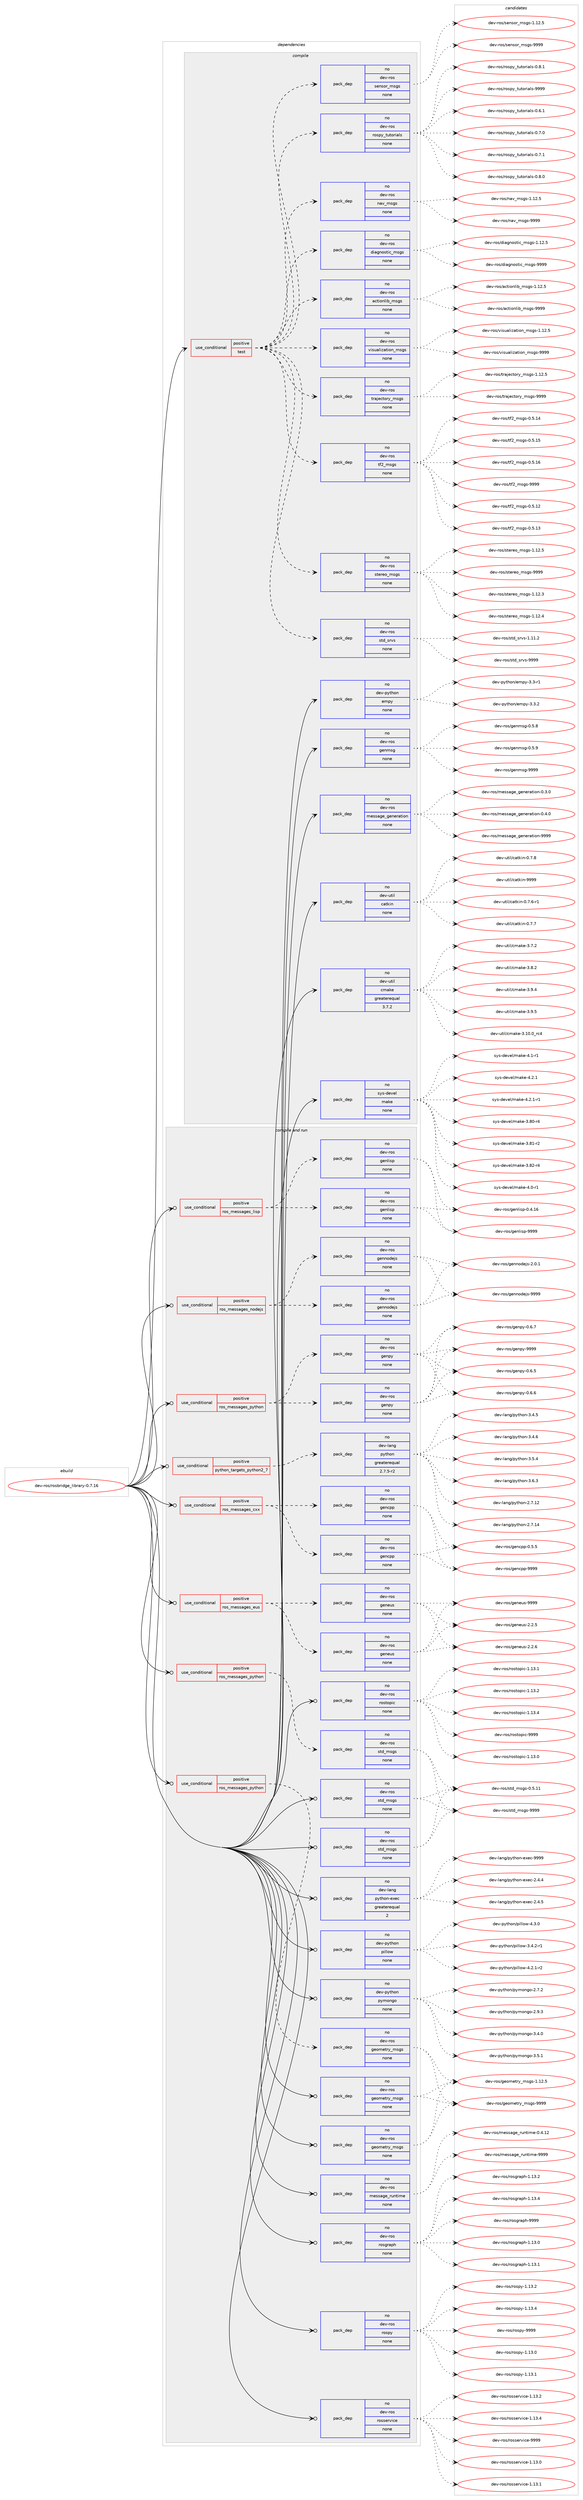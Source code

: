 digraph prolog {

# *************
# Graph options
# *************

newrank=true;
concentrate=true;
compound=true;
graph [rankdir=LR,fontname=Helvetica,fontsize=10,ranksep=1.5];#, ranksep=2.5, nodesep=0.2];
edge  [arrowhead=vee];
node  [fontname=Helvetica,fontsize=10];

# **********
# The ebuild
# **********

subgraph cluster_leftcol {
color=gray;
rank=same;
label=<<i>ebuild</i>>;
id [label="dev-ros/rosbridge_library-0.7.16", color=red, width=4, href="../dev-ros/rosbridge_library-0.7.16.svg"];
}

# ****************
# The dependencies
# ****************

subgraph cluster_midcol {
color=gray;
label=<<i>dependencies</i>>;
subgraph cluster_compile {
fillcolor="#eeeeee";
style=filled;
label=<<i>compile</i>>;
subgraph cond46405 {
dependency208443 [label=<<TABLE BORDER="0" CELLBORDER="1" CELLSPACING="0" CELLPADDING="4"><TR><TD ROWSPAN="3" CELLPADDING="10">use_conditional</TD></TR><TR><TD>positive</TD></TR><TR><TD>test</TD></TR></TABLE>>, shape=none, color=red];
subgraph pack158051 {
dependency208444 [label=<<TABLE BORDER="0" CELLBORDER="1" CELLSPACING="0" CELLPADDING="4" WIDTH="220"><TR><TD ROWSPAN="6" CELLPADDING="30">pack_dep</TD></TR><TR><TD WIDTH="110">no</TD></TR><TR><TD>dev-ros</TD></TR><TR><TD>actionlib_msgs</TD></TR><TR><TD>none</TD></TR><TR><TD></TD></TR></TABLE>>, shape=none, color=blue];
}
dependency208443:e -> dependency208444:w [weight=20,style="dashed",arrowhead="vee"];
subgraph pack158052 {
dependency208445 [label=<<TABLE BORDER="0" CELLBORDER="1" CELLSPACING="0" CELLPADDING="4" WIDTH="220"><TR><TD ROWSPAN="6" CELLPADDING="30">pack_dep</TD></TR><TR><TD WIDTH="110">no</TD></TR><TR><TD>dev-ros</TD></TR><TR><TD>diagnostic_msgs</TD></TR><TR><TD>none</TD></TR><TR><TD></TD></TR></TABLE>>, shape=none, color=blue];
}
dependency208443:e -> dependency208445:w [weight=20,style="dashed",arrowhead="vee"];
subgraph pack158053 {
dependency208446 [label=<<TABLE BORDER="0" CELLBORDER="1" CELLSPACING="0" CELLPADDING="4" WIDTH="220"><TR><TD ROWSPAN="6" CELLPADDING="30">pack_dep</TD></TR><TR><TD WIDTH="110">no</TD></TR><TR><TD>dev-ros</TD></TR><TR><TD>nav_msgs</TD></TR><TR><TD>none</TD></TR><TR><TD></TD></TR></TABLE>>, shape=none, color=blue];
}
dependency208443:e -> dependency208446:w [weight=20,style="dashed",arrowhead="vee"];
subgraph pack158054 {
dependency208447 [label=<<TABLE BORDER="0" CELLBORDER="1" CELLSPACING="0" CELLPADDING="4" WIDTH="220"><TR><TD ROWSPAN="6" CELLPADDING="30">pack_dep</TD></TR><TR><TD WIDTH="110">no</TD></TR><TR><TD>dev-ros</TD></TR><TR><TD>rospy_tutorials</TD></TR><TR><TD>none</TD></TR><TR><TD></TD></TR></TABLE>>, shape=none, color=blue];
}
dependency208443:e -> dependency208447:w [weight=20,style="dashed",arrowhead="vee"];
subgraph pack158055 {
dependency208448 [label=<<TABLE BORDER="0" CELLBORDER="1" CELLSPACING="0" CELLPADDING="4" WIDTH="220"><TR><TD ROWSPAN="6" CELLPADDING="30">pack_dep</TD></TR><TR><TD WIDTH="110">no</TD></TR><TR><TD>dev-ros</TD></TR><TR><TD>sensor_msgs</TD></TR><TR><TD>none</TD></TR><TR><TD></TD></TR></TABLE>>, shape=none, color=blue];
}
dependency208443:e -> dependency208448:w [weight=20,style="dashed",arrowhead="vee"];
subgraph pack158056 {
dependency208449 [label=<<TABLE BORDER="0" CELLBORDER="1" CELLSPACING="0" CELLPADDING="4" WIDTH="220"><TR><TD ROWSPAN="6" CELLPADDING="30">pack_dep</TD></TR><TR><TD WIDTH="110">no</TD></TR><TR><TD>dev-ros</TD></TR><TR><TD>std_srvs</TD></TR><TR><TD>none</TD></TR><TR><TD></TD></TR></TABLE>>, shape=none, color=blue];
}
dependency208443:e -> dependency208449:w [weight=20,style="dashed",arrowhead="vee"];
subgraph pack158057 {
dependency208450 [label=<<TABLE BORDER="0" CELLBORDER="1" CELLSPACING="0" CELLPADDING="4" WIDTH="220"><TR><TD ROWSPAN="6" CELLPADDING="30">pack_dep</TD></TR><TR><TD WIDTH="110">no</TD></TR><TR><TD>dev-ros</TD></TR><TR><TD>stereo_msgs</TD></TR><TR><TD>none</TD></TR><TR><TD></TD></TR></TABLE>>, shape=none, color=blue];
}
dependency208443:e -> dependency208450:w [weight=20,style="dashed",arrowhead="vee"];
subgraph pack158058 {
dependency208451 [label=<<TABLE BORDER="0" CELLBORDER="1" CELLSPACING="0" CELLPADDING="4" WIDTH="220"><TR><TD ROWSPAN="6" CELLPADDING="30">pack_dep</TD></TR><TR><TD WIDTH="110">no</TD></TR><TR><TD>dev-ros</TD></TR><TR><TD>tf2_msgs</TD></TR><TR><TD>none</TD></TR><TR><TD></TD></TR></TABLE>>, shape=none, color=blue];
}
dependency208443:e -> dependency208451:w [weight=20,style="dashed",arrowhead="vee"];
subgraph pack158059 {
dependency208452 [label=<<TABLE BORDER="0" CELLBORDER="1" CELLSPACING="0" CELLPADDING="4" WIDTH="220"><TR><TD ROWSPAN="6" CELLPADDING="30">pack_dep</TD></TR><TR><TD WIDTH="110">no</TD></TR><TR><TD>dev-ros</TD></TR><TR><TD>trajectory_msgs</TD></TR><TR><TD>none</TD></TR><TR><TD></TD></TR></TABLE>>, shape=none, color=blue];
}
dependency208443:e -> dependency208452:w [weight=20,style="dashed",arrowhead="vee"];
subgraph pack158060 {
dependency208453 [label=<<TABLE BORDER="0" CELLBORDER="1" CELLSPACING="0" CELLPADDING="4" WIDTH="220"><TR><TD ROWSPAN="6" CELLPADDING="30">pack_dep</TD></TR><TR><TD WIDTH="110">no</TD></TR><TR><TD>dev-ros</TD></TR><TR><TD>visualization_msgs</TD></TR><TR><TD>none</TD></TR><TR><TD></TD></TR></TABLE>>, shape=none, color=blue];
}
dependency208443:e -> dependency208453:w [weight=20,style="dashed",arrowhead="vee"];
}
id:e -> dependency208443:w [weight=20,style="solid",arrowhead="vee"];
subgraph pack158061 {
dependency208454 [label=<<TABLE BORDER="0" CELLBORDER="1" CELLSPACING="0" CELLPADDING="4" WIDTH="220"><TR><TD ROWSPAN="6" CELLPADDING="30">pack_dep</TD></TR><TR><TD WIDTH="110">no</TD></TR><TR><TD>dev-python</TD></TR><TR><TD>empy</TD></TR><TR><TD>none</TD></TR><TR><TD></TD></TR></TABLE>>, shape=none, color=blue];
}
id:e -> dependency208454:w [weight=20,style="solid",arrowhead="vee"];
subgraph pack158062 {
dependency208455 [label=<<TABLE BORDER="0" CELLBORDER="1" CELLSPACING="0" CELLPADDING="4" WIDTH="220"><TR><TD ROWSPAN="6" CELLPADDING="30">pack_dep</TD></TR><TR><TD WIDTH="110">no</TD></TR><TR><TD>dev-ros</TD></TR><TR><TD>genmsg</TD></TR><TR><TD>none</TD></TR><TR><TD></TD></TR></TABLE>>, shape=none, color=blue];
}
id:e -> dependency208455:w [weight=20,style="solid",arrowhead="vee"];
subgraph pack158063 {
dependency208456 [label=<<TABLE BORDER="0" CELLBORDER="1" CELLSPACING="0" CELLPADDING="4" WIDTH="220"><TR><TD ROWSPAN="6" CELLPADDING="30">pack_dep</TD></TR><TR><TD WIDTH="110">no</TD></TR><TR><TD>dev-ros</TD></TR><TR><TD>message_generation</TD></TR><TR><TD>none</TD></TR><TR><TD></TD></TR></TABLE>>, shape=none, color=blue];
}
id:e -> dependency208456:w [weight=20,style="solid",arrowhead="vee"];
subgraph pack158064 {
dependency208457 [label=<<TABLE BORDER="0" CELLBORDER="1" CELLSPACING="0" CELLPADDING="4" WIDTH="220"><TR><TD ROWSPAN="6" CELLPADDING="30">pack_dep</TD></TR><TR><TD WIDTH="110">no</TD></TR><TR><TD>dev-util</TD></TR><TR><TD>catkin</TD></TR><TR><TD>none</TD></TR><TR><TD></TD></TR></TABLE>>, shape=none, color=blue];
}
id:e -> dependency208457:w [weight=20,style="solid",arrowhead="vee"];
subgraph pack158065 {
dependency208458 [label=<<TABLE BORDER="0" CELLBORDER="1" CELLSPACING="0" CELLPADDING="4" WIDTH="220"><TR><TD ROWSPAN="6" CELLPADDING="30">pack_dep</TD></TR><TR><TD WIDTH="110">no</TD></TR><TR><TD>dev-util</TD></TR><TR><TD>cmake</TD></TR><TR><TD>greaterequal</TD></TR><TR><TD>3.7.2</TD></TR></TABLE>>, shape=none, color=blue];
}
id:e -> dependency208458:w [weight=20,style="solid",arrowhead="vee"];
subgraph pack158066 {
dependency208459 [label=<<TABLE BORDER="0" CELLBORDER="1" CELLSPACING="0" CELLPADDING="4" WIDTH="220"><TR><TD ROWSPAN="6" CELLPADDING="30">pack_dep</TD></TR><TR><TD WIDTH="110">no</TD></TR><TR><TD>sys-devel</TD></TR><TR><TD>make</TD></TR><TR><TD>none</TD></TR><TR><TD></TD></TR></TABLE>>, shape=none, color=blue];
}
id:e -> dependency208459:w [weight=20,style="solid",arrowhead="vee"];
}
subgraph cluster_compileandrun {
fillcolor="#eeeeee";
style=filled;
label=<<i>compile and run</i>>;
subgraph cond46406 {
dependency208460 [label=<<TABLE BORDER="0" CELLBORDER="1" CELLSPACING="0" CELLPADDING="4"><TR><TD ROWSPAN="3" CELLPADDING="10">use_conditional</TD></TR><TR><TD>positive</TD></TR><TR><TD>python_targets_python2_7</TD></TR></TABLE>>, shape=none, color=red];
subgraph pack158067 {
dependency208461 [label=<<TABLE BORDER="0" CELLBORDER="1" CELLSPACING="0" CELLPADDING="4" WIDTH="220"><TR><TD ROWSPAN="6" CELLPADDING="30">pack_dep</TD></TR><TR><TD WIDTH="110">no</TD></TR><TR><TD>dev-lang</TD></TR><TR><TD>python</TD></TR><TR><TD>greaterequal</TD></TR><TR><TD>2.7.5-r2</TD></TR></TABLE>>, shape=none, color=blue];
}
dependency208460:e -> dependency208461:w [weight=20,style="dashed",arrowhead="vee"];
}
id:e -> dependency208460:w [weight=20,style="solid",arrowhead="odotvee"];
subgraph cond46407 {
dependency208462 [label=<<TABLE BORDER="0" CELLBORDER="1" CELLSPACING="0" CELLPADDING="4"><TR><TD ROWSPAN="3" CELLPADDING="10">use_conditional</TD></TR><TR><TD>positive</TD></TR><TR><TD>ros_messages_cxx</TD></TR></TABLE>>, shape=none, color=red];
subgraph pack158068 {
dependency208463 [label=<<TABLE BORDER="0" CELLBORDER="1" CELLSPACING="0" CELLPADDING="4" WIDTH="220"><TR><TD ROWSPAN="6" CELLPADDING="30">pack_dep</TD></TR><TR><TD WIDTH="110">no</TD></TR><TR><TD>dev-ros</TD></TR><TR><TD>gencpp</TD></TR><TR><TD>none</TD></TR><TR><TD></TD></TR></TABLE>>, shape=none, color=blue];
}
dependency208462:e -> dependency208463:w [weight=20,style="dashed",arrowhead="vee"];
subgraph pack158069 {
dependency208464 [label=<<TABLE BORDER="0" CELLBORDER="1" CELLSPACING="0" CELLPADDING="4" WIDTH="220"><TR><TD ROWSPAN="6" CELLPADDING="30">pack_dep</TD></TR><TR><TD WIDTH="110">no</TD></TR><TR><TD>dev-ros</TD></TR><TR><TD>gencpp</TD></TR><TR><TD>none</TD></TR><TR><TD></TD></TR></TABLE>>, shape=none, color=blue];
}
dependency208462:e -> dependency208464:w [weight=20,style="dashed",arrowhead="vee"];
}
id:e -> dependency208462:w [weight=20,style="solid",arrowhead="odotvee"];
subgraph cond46408 {
dependency208465 [label=<<TABLE BORDER="0" CELLBORDER="1" CELLSPACING="0" CELLPADDING="4"><TR><TD ROWSPAN="3" CELLPADDING="10">use_conditional</TD></TR><TR><TD>positive</TD></TR><TR><TD>ros_messages_eus</TD></TR></TABLE>>, shape=none, color=red];
subgraph pack158070 {
dependency208466 [label=<<TABLE BORDER="0" CELLBORDER="1" CELLSPACING="0" CELLPADDING="4" WIDTH="220"><TR><TD ROWSPAN="6" CELLPADDING="30">pack_dep</TD></TR><TR><TD WIDTH="110">no</TD></TR><TR><TD>dev-ros</TD></TR><TR><TD>geneus</TD></TR><TR><TD>none</TD></TR><TR><TD></TD></TR></TABLE>>, shape=none, color=blue];
}
dependency208465:e -> dependency208466:w [weight=20,style="dashed",arrowhead="vee"];
subgraph pack158071 {
dependency208467 [label=<<TABLE BORDER="0" CELLBORDER="1" CELLSPACING="0" CELLPADDING="4" WIDTH="220"><TR><TD ROWSPAN="6" CELLPADDING="30">pack_dep</TD></TR><TR><TD WIDTH="110">no</TD></TR><TR><TD>dev-ros</TD></TR><TR><TD>geneus</TD></TR><TR><TD>none</TD></TR><TR><TD></TD></TR></TABLE>>, shape=none, color=blue];
}
dependency208465:e -> dependency208467:w [weight=20,style="dashed",arrowhead="vee"];
}
id:e -> dependency208465:w [weight=20,style="solid",arrowhead="odotvee"];
subgraph cond46409 {
dependency208468 [label=<<TABLE BORDER="0" CELLBORDER="1" CELLSPACING="0" CELLPADDING="4"><TR><TD ROWSPAN="3" CELLPADDING="10">use_conditional</TD></TR><TR><TD>positive</TD></TR><TR><TD>ros_messages_lisp</TD></TR></TABLE>>, shape=none, color=red];
subgraph pack158072 {
dependency208469 [label=<<TABLE BORDER="0" CELLBORDER="1" CELLSPACING="0" CELLPADDING="4" WIDTH="220"><TR><TD ROWSPAN="6" CELLPADDING="30">pack_dep</TD></TR><TR><TD WIDTH="110">no</TD></TR><TR><TD>dev-ros</TD></TR><TR><TD>genlisp</TD></TR><TR><TD>none</TD></TR><TR><TD></TD></TR></TABLE>>, shape=none, color=blue];
}
dependency208468:e -> dependency208469:w [weight=20,style="dashed",arrowhead="vee"];
subgraph pack158073 {
dependency208470 [label=<<TABLE BORDER="0" CELLBORDER="1" CELLSPACING="0" CELLPADDING="4" WIDTH="220"><TR><TD ROWSPAN="6" CELLPADDING="30">pack_dep</TD></TR><TR><TD WIDTH="110">no</TD></TR><TR><TD>dev-ros</TD></TR><TR><TD>genlisp</TD></TR><TR><TD>none</TD></TR><TR><TD></TD></TR></TABLE>>, shape=none, color=blue];
}
dependency208468:e -> dependency208470:w [weight=20,style="dashed",arrowhead="vee"];
}
id:e -> dependency208468:w [weight=20,style="solid",arrowhead="odotvee"];
subgraph cond46410 {
dependency208471 [label=<<TABLE BORDER="0" CELLBORDER="1" CELLSPACING="0" CELLPADDING="4"><TR><TD ROWSPAN="3" CELLPADDING="10">use_conditional</TD></TR><TR><TD>positive</TD></TR><TR><TD>ros_messages_nodejs</TD></TR></TABLE>>, shape=none, color=red];
subgraph pack158074 {
dependency208472 [label=<<TABLE BORDER="0" CELLBORDER="1" CELLSPACING="0" CELLPADDING="4" WIDTH="220"><TR><TD ROWSPAN="6" CELLPADDING="30">pack_dep</TD></TR><TR><TD WIDTH="110">no</TD></TR><TR><TD>dev-ros</TD></TR><TR><TD>gennodejs</TD></TR><TR><TD>none</TD></TR><TR><TD></TD></TR></TABLE>>, shape=none, color=blue];
}
dependency208471:e -> dependency208472:w [weight=20,style="dashed",arrowhead="vee"];
subgraph pack158075 {
dependency208473 [label=<<TABLE BORDER="0" CELLBORDER="1" CELLSPACING="0" CELLPADDING="4" WIDTH="220"><TR><TD ROWSPAN="6" CELLPADDING="30">pack_dep</TD></TR><TR><TD WIDTH="110">no</TD></TR><TR><TD>dev-ros</TD></TR><TR><TD>gennodejs</TD></TR><TR><TD>none</TD></TR><TR><TD></TD></TR></TABLE>>, shape=none, color=blue];
}
dependency208471:e -> dependency208473:w [weight=20,style="dashed",arrowhead="vee"];
}
id:e -> dependency208471:w [weight=20,style="solid",arrowhead="odotvee"];
subgraph cond46411 {
dependency208474 [label=<<TABLE BORDER="0" CELLBORDER="1" CELLSPACING="0" CELLPADDING="4"><TR><TD ROWSPAN="3" CELLPADDING="10">use_conditional</TD></TR><TR><TD>positive</TD></TR><TR><TD>ros_messages_python</TD></TR></TABLE>>, shape=none, color=red];
subgraph pack158076 {
dependency208475 [label=<<TABLE BORDER="0" CELLBORDER="1" CELLSPACING="0" CELLPADDING="4" WIDTH="220"><TR><TD ROWSPAN="6" CELLPADDING="30">pack_dep</TD></TR><TR><TD WIDTH="110">no</TD></TR><TR><TD>dev-ros</TD></TR><TR><TD>genpy</TD></TR><TR><TD>none</TD></TR><TR><TD></TD></TR></TABLE>>, shape=none, color=blue];
}
dependency208474:e -> dependency208475:w [weight=20,style="dashed",arrowhead="vee"];
subgraph pack158077 {
dependency208476 [label=<<TABLE BORDER="0" CELLBORDER="1" CELLSPACING="0" CELLPADDING="4" WIDTH="220"><TR><TD ROWSPAN="6" CELLPADDING="30">pack_dep</TD></TR><TR><TD WIDTH="110">no</TD></TR><TR><TD>dev-ros</TD></TR><TR><TD>genpy</TD></TR><TR><TD>none</TD></TR><TR><TD></TD></TR></TABLE>>, shape=none, color=blue];
}
dependency208474:e -> dependency208476:w [weight=20,style="dashed",arrowhead="vee"];
}
id:e -> dependency208474:w [weight=20,style="solid",arrowhead="odotvee"];
subgraph cond46412 {
dependency208477 [label=<<TABLE BORDER="0" CELLBORDER="1" CELLSPACING="0" CELLPADDING="4"><TR><TD ROWSPAN="3" CELLPADDING="10">use_conditional</TD></TR><TR><TD>positive</TD></TR><TR><TD>ros_messages_python</TD></TR></TABLE>>, shape=none, color=red];
subgraph pack158078 {
dependency208478 [label=<<TABLE BORDER="0" CELLBORDER="1" CELLSPACING="0" CELLPADDING="4" WIDTH="220"><TR><TD ROWSPAN="6" CELLPADDING="30">pack_dep</TD></TR><TR><TD WIDTH="110">no</TD></TR><TR><TD>dev-ros</TD></TR><TR><TD>geometry_msgs</TD></TR><TR><TD>none</TD></TR><TR><TD></TD></TR></TABLE>>, shape=none, color=blue];
}
dependency208477:e -> dependency208478:w [weight=20,style="dashed",arrowhead="vee"];
}
id:e -> dependency208477:w [weight=20,style="solid",arrowhead="odotvee"];
subgraph cond46413 {
dependency208479 [label=<<TABLE BORDER="0" CELLBORDER="1" CELLSPACING="0" CELLPADDING="4"><TR><TD ROWSPAN="3" CELLPADDING="10">use_conditional</TD></TR><TR><TD>positive</TD></TR><TR><TD>ros_messages_python</TD></TR></TABLE>>, shape=none, color=red];
subgraph pack158079 {
dependency208480 [label=<<TABLE BORDER="0" CELLBORDER="1" CELLSPACING="0" CELLPADDING="4" WIDTH="220"><TR><TD ROWSPAN="6" CELLPADDING="30">pack_dep</TD></TR><TR><TD WIDTH="110">no</TD></TR><TR><TD>dev-ros</TD></TR><TR><TD>std_msgs</TD></TR><TR><TD>none</TD></TR><TR><TD></TD></TR></TABLE>>, shape=none, color=blue];
}
dependency208479:e -> dependency208480:w [weight=20,style="dashed",arrowhead="vee"];
}
id:e -> dependency208479:w [weight=20,style="solid",arrowhead="odotvee"];
subgraph pack158080 {
dependency208481 [label=<<TABLE BORDER="0" CELLBORDER="1" CELLSPACING="0" CELLPADDING="4" WIDTH="220"><TR><TD ROWSPAN="6" CELLPADDING="30">pack_dep</TD></TR><TR><TD WIDTH="110">no</TD></TR><TR><TD>dev-lang</TD></TR><TR><TD>python-exec</TD></TR><TR><TD>greaterequal</TD></TR><TR><TD>2</TD></TR></TABLE>>, shape=none, color=blue];
}
id:e -> dependency208481:w [weight=20,style="solid",arrowhead="odotvee"];
subgraph pack158081 {
dependency208482 [label=<<TABLE BORDER="0" CELLBORDER="1" CELLSPACING="0" CELLPADDING="4" WIDTH="220"><TR><TD ROWSPAN="6" CELLPADDING="30">pack_dep</TD></TR><TR><TD WIDTH="110">no</TD></TR><TR><TD>dev-python</TD></TR><TR><TD>pillow</TD></TR><TR><TD>none</TD></TR><TR><TD></TD></TR></TABLE>>, shape=none, color=blue];
}
id:e -> dependency208482:w [weight=20,style="solid",arrowhead="odotvee"];
subgraph pack158082 {
dependency208483 [label=<<TABLE BORDER="0" CELLBORDER="1" CELLSPACING="0" CELLPADDING="4" WIDTH="220"><TR><TD ROWSPAN="6" CELLPADDING="30">pack_dep</TD></TR><TR><TD WIDTH="110">no</TD></TR><TR><TD>dev-python</TD></TR><TR><TD>pymongo</TD></TR><TR><TD>none</TD></TR><TR><TD></TD></TR></TABLE>>, shape=none, color=blue];
}
id:e -> dependency208483:w [weight=20,style="solid",arrowhead="odotvee"];
subgraph pack158083 {
dependency208484 [label=<<TABLE BORDER="0" CELLBORDER="1" CELLSPACING="0" CELLPADDING="4" WIDTH="220"><TR><TD ROWSPAN="6" CELLPADDING="30">pack_dep</TD></TR><TR><TD WIDTH="110">no</TD></TR><TR><TD>dev-ros</TD></TR><TR><TD>geometry_msgs</TD></TR><TR><TD>none</TD></TR><TR><TD></TD></TR></TABLE>>, shape=none, color=blue];
}
id:e -> dependency208484:w [weight=20,style="solid",arrowhead="odotvee"];
subgraph pack158084 {
dependency208485 [label=<<TABLE BORDER="0" CELLBORDER="1" CELLSPACING="0" CELLPADDING="4" WIDTH="220"><TR><TD ROWSPAN="6" CELLPADDING="30">pack_dep</TD></TR><TR><TD WIDTH="110">no</TD></TR><TR><TD>dev-ros</TD></TR><TR><TD>geometry_msgs</TD></TR><TR><TD>none</TD></TR><TR><TD></TD></TR></TABLE>>, shape=none, color=blue];
}
id:e -> dependency208485:w [weight=20,style="solid",arrowhead="odotvee"];
subgraph pack158085 {
dependency208486 [label=<<TABLE BORDER="0" CELLBORDER="1" CELLSPACING="0" CELLPADDING="4" WIDTH="220"><TR><TD ROWSPAN="6" CELLPADDING="30">pack_dep</TD></TR><TR><TD WIDTH="110">no</TD></TR><TR><TD>dev-ros</TD></TR><TR><TD>message_runtime</TD></TR><TR><TD>none</TD></TR><TR><TD></TD></TR></TABLE>>, shape=none, color=blue];
}
id:e -> dependency208486:w [weight=20,style="solid",arrowhead="odotvee"];
subgraph pack158086 {
dependency208487 [label=<<TABLE BORDER="0" CELLBORDER="1" CELLSPACING="0" CELLPADDING="4" WIDTH="220"><TR><TD ROWSPAN="6" CELLPADDING="30">pack_dep</TD></TR><TR><TD WIDTH="110">no</TD></TR><TR><TD>dev-ros</TD></TR><TR><TD>rosgraph</TD></TR><TR><TD>none</TD></TR><TR><TD></TD></TR></TABLE>>, shape=none, color=blue];
}
id:e -> dependency208487:w [weight=20,style="solid",arrowhead="odotvee"];
subgraph pack158087 {
dependency208488 [label=<<TABLE BORDER="0" CELLBORDER="1" CELLSPACING="0" CELLPADDING="4" WIDTH="220"><TR><TD ROWSPAN="6" CELLPADDING="30">pack_dep</TD></TR><TR><TD WIDTH="110">no</TD></TR><TR><TD>dev-ros</TD></TR><TR><TD>rospy</TD></TR><TR><TD>none</TD></TR><TR><TD></TD></TR></TABLE>>, shape=none, color=blue];
}
id:e -> dependency208488:w [weight=20,style="solid",arrowhead="odotvee"];
subgraph pack158088 {
dependency208489 [label=<<TABLE BORDER="0" CELLBORDER="1" CELLSPACING="0" CELLPADDING="4" WIDTH="220"><TR><TD ROWSPAN="6" CELLPADDING="30">pack_dep</TD></TR><TR><TD WIDTH="110">no</TD></TR><TR><TD>dev-ros</TD></TR><TR><TD>rosservice</TD></TR><TR><TD>none</TD></TR><TR><TD></TD></TR></TABLE>>, shape=none, color=blue];
}
id:e -> dependency208489:w [weight=20,style="solid",arrowhead="odotvee"];
subgraph pack158089 {
dependency208490 [label=<<TABLE BORDER="0" CELLBORDER="1" CELLSPACING="0" CELLPADDING="4" WIDTH="220"><TR><TD ROWSPAN="6" CELLPADDING="30">pack_dep</TD></TR><TR><TD WIDTH="110">no</TD></TR><TR><TD>dev-ros</TD></TR><TR><TD>rostopic</TD></TR><TR><TD>none</TD></TR><TR><TD></TD></TR></TABLE>>, shape=none, color=blue];
}
id:e -> dependency208490:w [weight=20,style="solid",arrowhead="odotvee"];
subgraph pack158090 {
dependency208491 [label=<<TABLE BORDER="0" CELLBORDER="1" CELLSPACING="0" CELLPADDING="4" WIDTH="220"><TR><TD ROWSPAN="6" CELLPADDING="30">pack_dep</TD></TR><TR><TD WIDTH="110">no</TD></TR><TR><TD>dev-ros</TD></TR><TR><TD>std_msgs</TD></TR><TR><TD>none</TD></TR><TR><TD></TD></TR></TABLE>>, shape=none, color=blue];
}
id:e -> dependency208491:w [weight=20,style="solid",arrowhead="odotvee"];
subgraph pack158091 {
dependency208492 [label=<<TABLE BORDER="0" CELLBORDER="1" CELLSPACING="0" CELLPADDING="4" WIDTH="220"><TR><TD ROWSPAN="6" CELLPADDING="30">pack_dep</TD></TR><TR><TD WIDTH="110">no</TD></TR><TR><TD>dev-ros</TD></TR><TR><TD>std_msgs</TD></TR><TR><TD>none</TD></TR><TR><TD></TD></TR></TABLE>>, shape=none, color=blue];
}
id:e -> dependency208492:w [weight=20,style="solid",arrowhead="odotvee"];
}
subgraph cluster_run {
fillcolor="#eeeeee";
style=filled;
label=<<i>run</i>>;
}
}

# **************
# The candidates
# **************

subgraph cluster_choices {
rank=same;
color=gray;
label=<<i>candidates</i>>;

subgraph choice158051 {
color=black;
nodesep=1;
choice10010111845114111115479799116105111110108105989510911510311545494649504653 [label="dev-ros/actionlib_msgs-1.12.5", color=red, width=4,href="../dev-ros/actionlib_msgs-1.12.5.svg"];
choice1001011184511411111547979911610511111010810598951091151031154557575757 [label="dev-ros/actionlib_msgs-9999", color=red, width=4,href="../dev-ros/actionlib_msgs-9999.svg"];
dependency208444:e -> choice10010111845114111115479799116105111110108105989510911510311545494649504653:w [style=dotted,weight="100"];
dependency208444:e -> choice1001011184511411111547979911610511111010810598951091151031154557575757:w [style=dotted,weight="100"];
}
subgraph choice158052 {
color=black;
nodesep=1;
choice100101118451141111154710010597103110111115116105999510911510311545494649504653 [label="dev-ros/diagnostic_msgs-1.12.5", color=red, width=4,href="../dev-ros/diagnostic_msgs-1.12.5.svg"];
choice10010111845114111115471001059710311011111511610599951091151031154557575757 [label="dev-ros/diagnostic_msgs-9999", color=red, width=4,href="../dev-ros/diagnostic_msgs-9999.svg"];
dependency208445:e -> choice100101118451141111154710010597103110111115116105999510911510311545494649504653:w [style=dotted,weight="100"];
dependency208445:e -> choice10010111845114111115471001059710311011111511610599951091151031154557575757:w [style=dotted,weight="100"];
}
subgraph choice158053 {
color=black;
nodesep=1;
choice1001011184511411111547110971189510911510311545494649504653 [label="dev-ros/nav_msgs-1.12.5", color=red, width=4,href="../dev-ros/nav_msgs-1.12.5.svg"];
choice100101118451141111154711097118951091151031154557575757 [label="dev-ros/nav_msgs-9999", color=red, width=4,href="../dev-ros/nav_msgs-9999.svg"];
dependency208446:e -> choice1001011184511411111547110971189510911510311545494649504653:w [style=dotted,weight="100"];
dependency208446:e -> choice100101118451141111154711097118951091151031154557575757:w [style=dotted,weight="100"];
}
subgraph choice158054 {
color=black;
nodesep=1;
choice10010111845114111115471141111151121219511611711611111410597108115454846544649 [label="dev-ros/rospy_tutorials-0.6.1", color=red, width=4,href="../dev-ros/rospy_tutorials-0.6.1.svg"];
choice10010111845114111115471141111151121219511611711611111410597108115454846554648 [label="dev-ros/rospy_tutorials-0.7.0", color=red, width=4,href="../dev-ros/rospy_tutorials-0.7.0.svg"];
choice10010111845114111115471141111151121219511611711611111410597108115454846554649 [label="dev-ros/rospy_tutorials-0.7.1", color=red, width=4,href="../dev-ros/rospy_tutorials-0.7.1.svg"];
choice10010111845114111115471141111151121219511611711611111410597108115454846564648 [label="dev-ros/rospy_tutorials-0.8.0", color=red, width=4,href="../dev-ros/rospy_tutorials-0.8.0.svg"];
choice10010111845114111115471141111151121219511611711611111410597108115454846564649 [label="dev-ros/rospy_tutorials-0.8.1", color=red, width=4,href="../dev-ros/rospy_tutorials-0.8.1.svg"];
choice100101118451141111154711411111511212195116117116111114105971081154557575757 [label="dev-ros/rospy_tutorials-9999", color=red, width=4,href="../dev-ros/rospy_tutorials-9999.svg"];
dependency208447:e -> choice10010111845114111115471141111151121219511611711611111410597108115454846544649:w [style=dotted,weight="100"];
dependency208447:e -> choice10010111845114111115471141111151121219511611711611111410597108115454846554648:w [style=dotted,weight="100"];
dependency208447:e -> choice10010111845114111115471141111151121219511611711611111410597108115454846554649:w [style=dotted,weight="100"];
dependency208447:e -> choice10010111845114111115471141111151121219511611711611111410597108115454846564648:w [style=dotted,weight="100"];
dependency208447:e -> choice10010111845114111115471141111151121219511611711611111410597108115454846564649:w [style=dotted,weight="100"];
dependency208447:e -> choice100101118451141111154711411111511212195116117116111114105971081154557575757:w [style=dotted,weight="100"];
}
subgraph choice158055 {
color=black;
nodesep=1;
choice10010111845114111115471151011101151111149510911510311545494649504653 [label="dev-ros/sensor_msgs-1.12.5", color=red, width=4,href="../dev-ros/sensor_msgs-1.12.5.svg"];
choice1001011184511411111547115101110115111114951091151031154557575757 [label="dev-ros/sensor_msgs-9999", color=red, width=4,href="../dev-ros/sensor_msgs-9999.svg"];
dependency208448:e -> choice10010111845114111115471151011101151111149510911510311545494649504653:w [style=dotted,weight="100"];
dependency208448:e -> choice1001011184511411111547115101110115111114951091151031154557575757:w [style=dotted,weight="100"];
}
subgraph choice158056 {
color=black;
nodesep=1;
choice10010111845114111115471151161009511511411811545494649494650 [label="dev-ros/std_srvs-1.11.2", color=red, width=4,href="../dev-ros/std_srvs-1.11.2.svg"];
choice1001011184511411111547115116100951151141181154557575757 [label="dev-ros/std_srvs-9999", color=red, width=4,href="../dev-ros/std_srvs-9999.svg"];
dependency208449:e -> choice10010111845114111115471151161009511511411811545494649494650:w [style=dotted,weight="100"];
dependency208449:e -> choice1001011184511411111547115116100951151141181154557575757:w [style=dotted,weight="100"];
}
subgraph choice158057 {
color=black;
nodesep=1;
choice10010111845114111115471151161011141011119510911510311545494649504651 [label="dev-ros/stereo_msgs-1.12.3", color=red, width=4,href="../dev-ros/stereo_msgs-1.12.3.svg"];
choice10010111845114111115471151161011141011119510911510311545494649504652 [label="dev-ros/stereo_msgs-1.12.4", color=red, width=4,href="../dev-ros/stereo_msgs-1.12.4.svg"];
choice10010111845114111115471151161011141011119510911510311545494649504653 [label="dev-ros/stereo_msgs-1.12.5", color=red, width=4,href="../dev-ros/stereo_msgs-1.12.5.svg"];
choice1001011184511411111547115116101114101111951091151031154557575757 [label="dev-ros/stereo_msgs-9999", color=red, width=4,href="../dev-ros/stereo_msgs-9999.svg"];
dependency208450:e -> choice10010111845114111115471151161011141011119510911510311545494649504651:w [style=dotted,weight="100"];
dependency208450:e -> choice10010111845114111115471151161011141011119510911510311545494649504652:w [style=dotted,weight="100"];
dependency208450:e -> choice10010111845114111115471151161011141011119510911510311545494649504653:w [style=dotted,weight="100"];
dependency208450:e -> choice1001011184511411111547115116101114101111951091151031154557575757:w [style=dotted,weight="100"];
}
subgraph choice158058 {
color=black;
nodesep=1;
choice1001011184511411111547116102509510911510311545484653464950 [label="dev-ros/tf2_msgs-0.5.12", color=red, width=4,href="../dev-ros/tf2_msgs-0.5.12.svg"];
choice1001011184511411111547116102509510911510311545484653464951 [label="dev-ros/tf2_msgs-0.5.13", color=red, width=4,href="../dev-ros/tf2_msgs-0.5.13.svg"];
choice1001011184511411111547116102509510911510311545484653464952 [label="dev-ros/tf2_msgs-0.5.14", color=red, width=4,href="../dev-ros/tf2_msgs-0.5.14.svg"];
choice1001011184511411111547116102509510911510311545484653464953 [label="dev-ros/tf2_msgs-0.5.15", color=red, width=4,href="../dev-ros/tf2_msgs-0.5.15.svg"];
choice1001011184511411111547116102509510911510311545484653464954 [label="dev-ros/tf2_msgs-0.5.16", color=red, width=4,href="../dev-ros/tf2_msgs-0.5.16.svg"];
choice100101118451141111154711610250951091151031154557575757 [label="dev-ros/tf2_msgs-9999", color=red, width=4,href="../dev-ros/tf2_msgs-9999.svg"];
dependency208451:e -> choice1001011184511411111547116102509510911510311545484653464950:w [style=dotted,weight="100"];
dependency208451:e -> choice1001011184511411111547116102509510911510311545484653464951:w [style=dotted,weight="100"];
dependency208451:e -> choice1001011184511411111547116102509510911510311545484653464952:w [style=dotted,weight="100"];
dependency208451:e -> choice1001011184511411111547116102509510911510311545484653464953:w [style=dotted,weight="100"];
dependency208451:e -> choice1001011184511411111547116102509510911510311545484653464954:w [style=dotted,weight="100"];
dependency208451:e -> choice100101118451141111154711610250951091151031154557575757:w [style=dotted,weight="100"];
}
subgraph choice158059 {
color=black;
nodesep=1;
choice100101118451141111154711611497106101991161111141219510911510311545494649504653 [label="dev-ros/trajectory_msgs-1.12.5", color=red, width=4,href="../dev-ros/trajectory_msgs-1.12.5.svg"];
choice10010111845114111115471161149710610199116111114121951091151031154557575757 [label="dev-ros/trajectory_msgs-9999", color=red, width=4,href="../dev-ros/trajectory_msgs-9999.svg"];
dependency208452:e -> choice100101118451141111154711611497106101991161111141219510911510311545494649504653:w [style=dotted,weight="100"];
dependency208452:e -> choice10010111845114111115471161149710610199116111114121951091151031154557575757:w [style=dotted,weight="100"];
}
subgraph choice158060 {
color=black;
nodesep=1;
choice100101118451141111154711810511511797108105122971161051111109510911510311545494649504653 [label="dev-ros/visualization_msgs-1.12.5", color=red, width=4,href="../dev-ros/visualization_msgs-1.12.5.svg"];
choice10010111845114111115471181051151179710810512297116105111110951091151031154557575757 [label="dev-ros/visualization_msgs-9999", color=red, width=4,href="../dev-ros/visualization_msgs-9999.svg"];
dependency208453:e -> choice100101118451141111154711810511511797108105122971161051111109510911510311545494649504653:w [style=dotted,weight="100"];
dependency208453:e -> choice10010111845114111115471181051151179710810512297116105111110951091151031154557575757:w [style=dotted,weight="100"];
}
subgraph choice158061 {
color=black;
nodesep=1;
choice1001011184511212111610411111047101109112121455146514511449 [label="dev-python/empy-3.3-r1", color=red, width=4,href="../dev-python/empy-3.3-r1.svg"];
choice1001011184511212111610411111047101109112121455146514650 [label="dev-python/empy-3.3.2", color=red, width=4,href="../dev-python/empy-3.3.2.svg"];
dependency208454:e -> choice1001011184511212111610411111047101109112121455146514511449:w [style=dotted,weight="100"];
dependency208454:e -> choice1001011184511212111610411111047101109112121455146514650:w [style=dotted,weight="100"];
}
subgraph choice158062 {
color=black;
nodesep=1;
choice1001011184511411111547103101110109115103454846534656 [label="dev-ros/genmsg-0.5.8", color=red, width=4,href="../dev-ros/genmsg-0.5.8.svg"];
choice1001011184511411111547103101110109115103454846534657 [label="dev-ros/genmsg-0.5.9", color=red, width=4,href="../dev-ros/genmsg-0.5.9.svg"];
choice10010111845114111115471031011101091151034557575757 [label="dev-ros/genmsg-9999", color=red, width=4,href="../dev-ros/genmsg-9999.svg"];
dependency208455:e -> choice1001011184511411111547103101110109115103454846534656:w [style=dotted,weight="100"];
dependency208455:e -> choice1001011184511411111547103101110109115103454846534657:w [style=dotted,weight="100"];
dependency208455:e -> choice10010111845114111115471031011101091151034557575757:w [style=dotted,weight="100"];
}
subgraph choice158063 {
color=black;
nodesep=1;
choice1001011184511411111547109101115115971031019510310111010111497116105111110454846514648 [label="dev-ros/message_generation-0.3.0", color=red, width=4,href="../dev-ros/message_generation-0.3.0.svg"];
choice1001011184511411111547109101115115971031019510310111010111497116105111110454846524648 [label="dev-ros/message_generation-0.4.0", color=red, width=4,href="../dev-ros/message_generation-0.4.0.svg"];
choice10010111845114111115471091011151159710310195103101110101114971161051111104557575757 [label="dev-ros/message_generation-9999", color=red, width=4,href="../dev-ros/message_generation-9999.svg"];
dependency208456:e -> choice1001011184511411111547109101115115971031019510310111010111497116105111110454846514648:w [style=dotted,weight="100"];
dependency208456:e -> choice1001011184511411111547109101115115971031019510310111010111497116105111110454846524648:w [style=dotted,weight="100"];
dependency208456:e -> choice10010111845114111115471091011151159710310195103101110101114971161051111104557575757:w [style=dotted,weight="100"];
}
subgraph choice158064 {
color=black;
nodesep=1;
choice100101118451171161051084799971161071051104548465546544511449 [label="dev-util/catkin-0.7.6-r1", color=red, width=4,href="../dev-util/catkin-0.7.6-r1.svg"];
choice10010111845117116105108479997116107105110454846554655 [label="dev-util/catkin-0.7.7", color=red, width=4,href="../dev-util/catkin-0.7.7.svg"];
choice10010111845117116105108479997116107105110454846554656 [label="dev-util/catkin-0.7.8", color=red, width=4,href="../dev-util/catkin-0.7.8.svg"];
choice100101118451171161051084799971161071051104557575757 [label="dev-util/catkin-9999", color=red, width=4,href="../dev-util/catkin-9999.svg"];
dependency208457:e -> choice100101118451171161051084799971161071051104548465546544511449:w [style=dotted,weight="100"];
dependency208457:e -> choice10010111845117116105108479997116107105110454846554655:w [style=dotted,weight="100"];
dependency208457:e -> choice10010111845117116105108479997116107105110454846554656:w [style=dotted,weight="100"];
dependency208457:e -> choice100101118451171161051084799971161071051104557575757:w [style=dotted,weight="100"];
}
subgraph choice158065 {
color=black;
nodesep=1;
choice1001011184511711610510847991099710710145514649484648951149952 [label="dev-util/cmake-3.10.0_rc4", color=red, width=4,href="../dev-util/cmake-3.10.0_rc4.svg"];
choice10010111845117116105108479910997107101455146554650 [label="dev-util/cmake-3.7.2", color=red, width=4,href="../dev-util/cmake-3.7.2.svg"];
choice10010111845117116105108479910997107101455146564650 [label="dev-util/cmake-3.8.2", color=red, width=4,href="../dev-util/cmake-3.8.2.svg"];
choice10010111845117116105108479910997107101455146574652 [label="dev-util/cmake-3.9.4", color=red, width=4,href="../dev-util/cmake-3.9.4.svg"];
choice10010111845117116105108479910997107101455146574653 [label="dev-util/cmake-3.9.5", color=red, width=4,href="../dev-util/cmake-3.9.5.svg"];
dependency208458:e -> choice1001011184511711610510847991099710710145514649484648951149952:w [style=dotted,weight="100"];
dependency208458:e -> choice10010111845117116105108479910997107101455146554650:w [style=dotted,weight="100"];
dependency208458:e -> choice10010111845117116105108479910997107101455146564650:w [style=dotted,weight="100"];
dependency208458:e -> choice10010111845117116105108479910997107101455146574652:w [style=dotted,weight="100"];
dependency208458:e -> choice10010111845117116105108479910997107101455146574653:w [style=dotted,weight="100"];
}
subgraph choice158066 {
color=black;
nodesep=1;
choice11512111545100101118101108471099710710145514656484511452 [label="sys-devel/make-3.80-r4", color=red, width=4,href="../sys-devel/make-3.80-r4.svg"];
choice11512111545100101118101108471099710710145514656494511450 [label="sys-devel/make-3.81-r2", color=red, width=4,href="../sys-devel/make-3.81-r2.svg"];
choice11512111545100101118101108471099710710145514656504511452 [label="sys-devel/make-3.82-r4", color=red, width=4,href="../sys-devel/make-3.82-r4.svg"];
choice115121115451001011181011084710997107101455246484511449 [label="sys-devel/make-4.0-r1", color=red, width=4,href="../sys-devel/make-4.0-r1.svg"];
choice115121115451001011181011084710997107101455246494511449 [label="sys-devel/make-4.1-r1", color=red, width=4,href="../sys-devel/make-4.1-r1.svg"];
choice115121115451001011181011084710997107101455246504649 [label="sys-devel/make-4.2.1", color=red, width=4,href="../sys-devel/make-4.2.1.svg"];
choice1151211154510010111810110847109971071014552465046494511449 [label="sys-devel/make-4.2.1-r1", color=red, width=4,href="../sys-devel/make-4.2.1-r1.svg"];
dependency208459:e -> choice11512111545100101118101108471099710710145514656484511452:w [style=dotted,weight="100"];
dependency208459:e -> choice11512111545100101118101108471099710710145514656494511450:w [style=dotted,weight="100"];
dependency208459:e -> choice11512111545100101118101108471099710710145514656504511452:w [style=dotted,weight="100"];
dependency208459:e -> choice115121115451001011181011084710997107101455246484511449:w [style=dotted,weight="100"];
dependency208459:e -> choice115121115451001011181011084710997107101455246494511449:w [style=dotted,weight="100"];
dependency208459:e -> choice115121115451001011181011084710997107101455246504649:w [style=dotted,weight="100"];
dependency208459:e -> choice1151211154510010111810110847109971071014552465046494511449:w [style=dotted,weight="100"];
}
subgraph choice158067 {
color=black;
nodesep=1;
choice10010111845108971101034711212111610411111045504655464950 [label="dev-lang/python-2.7.12", color=red, width=4,href="../dev-lang/python-2.7.12.svg"];
choice10010111845108971101034711212111610411111045504655464952 [label="dev-lang/python-2.7.14", color=red, width=4,href="../dev-lang/python-2.7.14.svg"];
choice100101118451089711010347112121116104111110455146524653 [label="dev-lang/python-3.4.5", color=red, width=4,href="../dev-lang/python-3.4.5.svg"];
choice100101118451089711010347112121116104111110455146524654 [label="dev-lang/python-3.4.6", color=red, width=4,href="../dev-lang/python-3.4.6.svg"];
choice100101118451089711010347112121116104111110455146534652 [label="dev-lang/python-3.5.4", color=red, width=4,href="../dev-lang/python-3.5.4.svg"];
choice100101118451089711010347112121116104111110455146544651 [label="dev-lang/python-3.6.3", color=red, width=4,href="../dev-lang/python-3.6.3.svg"];
dependency208461:e -> choice10010111845108971101034711212111610411111045504655464950:w [style=dotted,weight="100"];
dependency208461:e -> choice10010111845108971101034711212111610411111045504655464952:w [style=dotted,weight="100"];
dependency208461:e -> choice100101118451089711010347112121116104111110455146524653:w [style=dotted,weight="100"];
dependency208461:e -> choice100101118451089711010347112121116104111110455146524654:w [style=dotted,weight="100"];
dependency208461:e -> choice100101118451089711010347112121116104111110455146534652:w [style=dotted,weight="100"];
dependency208461:e -> choice100101118451089711010347112121116104111110455146544651:w [style=dotted,weight="100"];
}
subgraph choice158068 {
color=black;
nodesep=1;
choice100101118451141111154710310111099112112454846534653 [label="dev-ros/gencpp-0.5.5", color=red, width=4,href="../dev-ros/gencpp-0.5.5.svg"];
choice1001011184511411111547103101110991121124557575757 [label="dev-ros/gencpp-9999", color=red, width=4,href="../dev-ros/gencpp-9999.svg"];
dependency208463:e -> choice100101118451141111154710310111099112112454846534653:w [style=dotted,weight="100"];
dependency208463:e -> choice1001011184511411111547103101110991121124557575757:w [style=dotted,weight="100"];
}
subgraph choice158069 {
color=black;
nodesep=1;
choice100101118451141111154710310111099112112454846534653 [label="dev-ros/gencpp-0.5.5", color=red, width=4,href="../dev-ros/gencpp-0.5.5.svg"];
choice1001011184511411111547103101110991121124557575757 [label="dev-ros/gencpp-9999", color=red, width=4,href="../dev-ros/gencpp-9999.svg"];
dependency208464:e -> choice100101118451141111154710310111099112112454846534653:w [style=dotted,weight="100"];
dependency208464:e -> choice1001011184511411111547103101110991121124557575757:w [style=dotted,weight="100"];
}
subgraph choice158070 {
color=black;
nodesep=1;
choice1001011184511411111547103101110101117115455046504653 [label="dev-ros/geneus-2.2.5", color=red, width=4,href="../dev-ros/geneus-2.2.5.svg"];
choice1001011184511411111547103101110101117115455046504654 [label="dev-ros/geneus-2.2.6", color=red, width=4,href="../dev-ros/geneus-2.2.6.svg"];
choice10010111845114111115471031011101011171154557575757 [label="dev-ros/geneus-9999", color=red, width=4,href="../dev-ros/geneus-9999.svg"];
dependency208466:e -> choice1001011184511411111547103101110101117115455046504653:w [style=dotted,weight="100"];
dependency208466:e -> choice1001011184511411111547103101110101117115455046504654:w [style=dotted,weight="100"];
dependency208466:e -> choice10010111845114111115471031011101011171154557575757:w [style=dotted,weight="100"];
}
subgraph choice158071 {
color=black;
nodesep=1;
choice1001011184511411111547103101110101117115455046504653 [label="dev-ros/geneus-2.2.5", color=red, width=4,href="../dev-ros/geneus-2.2.5.svg"];
choice1001011184511411111547103101110101117115455046504654 [label="dev-ros/geneus-2.2.6", color=red, width=4,href="../dev-ros/geneus-2.2.6.svg"];
choice10010111845114111115471031011101011171154557575757 [label="dev-ros/geneus-9999", color=red, width=4,href="../dev-ros/geneus-9999.svg"];
dependency208467:e -> choice1001011184511411111547103101110101117115455046504653:w [style=dotted,weight="100"];
dependency208467:e -> choice1001011184511411111547103101110101117115455046504654:w [style=dotted,weight="100"];
dependency208467:e -> choice10010111845114111115471031011101011171154557575757:w [style=dotted,weight="100"];
}
subgraph choice158072 {
color=black;
nodesep=1;
choice100101118451141111154710310111010810511511245484652464954 [label="dev-ros/genlisp-0.4.16", color=red, width=4,href="../dev-ros/genlisp-0.4.16.svg"];
choice10010111845114111115471031011101081051151124557575757 [label="dev-ros/genlisp-9999", color=red, width=4,href="../dev-ros/genlisp-9999.svg"];
dependency208469:e -> choice100101118451141111154710310111010810511511245484652464954:w [style=dotted,weight="100"];
dependency208469:e -> choice10010111845114111115471031011101081051151124557575757:w [style=dotted,weight="100"];
}
subgraph choice158073 {
color=black;
nodesep=1;
choice100101118451141111154710310111010810511511245484652464954 [label="dev-ros/genlisp-0.4.16", color=red, width=4,href="../dev-ros/genlisp-0.4.16.svg"];
choice10010111845114111115471031011101081051151124557575757 [label="dev-ros/genlisp-9999", color=red, width=4,href="../dev-ros/genlisp-9999.svg"];
dependency208470:e -> choice100101118451141111154710310111010810511511245484652464954:w [style=dotted,weight="100"];
dependency208470:e -> choice10010111845114111115471031011101081051151124557575757:w [style=dotted,weight="100"];
}
subgraph choice158074 {
color=black;
nodesep=1;
choice1001011184511411111547103101110110111100101106115455046484649 [label="dev-ros/gennodejs-2.0.1", color=red, width=4,href="../dev-ros/gennodejs-2.0.1.svg"];
choice10010111845114111115471031011101101111001011061154557575757 [label="dev-ros/gennodejs-9999", color=red, width=4,href="../dev-ros/gennodejs-9999.svg"];
dependency208472:e -> choice1001011184511411111547103101110110111100101106115455046484649:w [style=dotted,weight="100"];
dependency208472:e -> choice10010111845114111115471031011101101111001011061154557575757:w [style=dotted,weight="100"];
}
subgraph choice158075 {
color=black;
nodesep=1;
choice1001011184511411111547103101110110111100101106115455046484649 [label="dev-ros/gennodejs-2.0.1", color=red, width=4,href="../dev-ros/gennodejs-2.0.1.svg"];
choice10010111845114111115471031011101101111001011061154557575757 [label="dev-ros/gennodejs-9999", color=red, width=4,href="../dev-ros/gennodejs-9999.svg"];
dependency208473:e -> choice1001011184511411111547103101110110111100101106115455046484649:w [style=dotted,weight="100"];
dependency208473:e -> choice10010111845114111115471031011101101111001011061154557575757:w [style=dotted,weight="100"];
}
subgraph choice158076 {
color=black;
nodesep=1;
choice1001011184511411111547103101110112121454846544653 [label="dev-ros/genpy-0.6.5", color=red, width=4,href="../dev-ros/genpy-0.6.5.svg"];
choice1001011184511411111547103101110112121454846544654 [label="dev-ros/genpy-0.6.6", color=red, width=4,href="../dev-ros/genpy-0.6.6.svg"];
choice1001011184511411111547103101110112121454846544655 [label="dev-ros/genpy-0.6.7", color=red, width=4,href="../dev-ros/genpy-0.6.7.svg"];
choice10010111845114111115471031011101121214557575757 [label="dev-ros/genpy-9999", color=red, width=4,href="../dev-ros/genpy-9999.svg"];
dependency208475:e -> choice1001011184511411111547103101110112121454846544653:w [style=dotted,weight="100"];
dependency208475:e -> choice1001011184511411111547103101110112121454846544654:w [style=dotted,weight="100"];
dependency208475:e -> choice1001011184511411111547103101110112121454846544655:w [style=dotted,weight="100"];
dependency208475:e -> choice10010111845114111115471031011101121214557575757:w [style=dotted,weight="100"];
}
subgraph choice158077 {
color=black;
nodesep=1;
choice1001011184511411111547103101110112121454846544653 [label="dev-ros/genpy-0.6.5", color=red, width=4,href="../dev-ros/genpy-0.6.5.svg"];
choice1001011184511411111547103101110112121454846544654 [label="dev-ros/genpy-0.6.6", color=red, width=4,href="../dev-ros/genpy-0.6.6.svg"];
choice1001011184511411111547103101110112121454846544655 [label="dev-ros/genpy-0.6.7", color=red, width=4,href="../dev-ros/genpy-0.6.7.svg"];
choice10010111845114111115471031011101121214557575757 [label="dev-ros/genpy-9999", color=red, width=4,href="../dev-ros/genpy-9999.svg"];
dependency208476:e -> choice1001011184511411111547103101110112121454846544653:w [style=dotted,weight="100"];
dependency208476:e -> choice1001011184511411111547103101110112121454846544654:w [style=dotted,weight="100"];
dependency208476:e -> choice1001011184511411111547103101110112121454846544655:w [style=dotted,weight="100"];
dependency208476:e -> choice10010111845114111115471031011101121214557575757:w [style=dotted,weight="100"];
}
subgraph choice158078 {
color=black;
nodesep=1;
choice10010111845114111115471031011111091011161141219510911510311545494649504653 [label="dev-ros/geometry_msgs-1.12.5", color=red, width=4,href="../dev-ros/geometry_msgs-1.12.5.svg"];
choice1001011184511411111547103101111109101116114121951091151031154557575757 [label="dev-ros/geometry_msgs-9999", color=red, width=4,href="../dev-ros/geometry_msgs-9999.svg"];
dependency208478:e -> choice10010111845114111115471031011111091011161141219510911510311545494649504653:w [style=dotted,weight="100"];
dependency208478:e -> choice1001011184511411111547103101111109101116114121951091151031154557575757:w [style=dotted,weight="100"];
}
subgraph choice158079 {
color=black;
nodesep=1;
choice10010111845114111115471151161009510911510311545484653464949 [label="dev-ros/std_msgs-0.5.11", color=red, width=4,href="../dev-ros/std_msgs-0.5.11.svg"];
choice1001011184511411111547115116100951091151031154557575757 [label="dev-ros/std_msgs-9999", color=red, width=4,href="../dev-ros/std_msgs-9999.svg"];
dependency208480:e -> choice10010111845114111115471151161009510911510311545484653464949:w [style=dotted,weight="100"];
dependency208480:e -> choice1001011184511411111547115116100951091151031154557575757:w [style=dotted,weight="100"];
}
subgraph choice158080 {
color=black;
nodesep=1;
choice1001011184510897110103471121211161041111104510112010199455046524652 [label="dev-lang/python-exec-2.4.4", color=red, width=4,href="../dev-lang/python-exec-2.4.4.svg"];
choice1001011184510897110103471121211161041111104510112010199455046524653 [label="dev-lang/python-exec-2.4.5", color=red, width=4,href="../dev-lang/python-exec-2.4.5.svg"];
choice10010111845108971101034711212111610411111045101120101994557575757 [label="dev-lang/python-exec-9999", color=red, width=4,href="../dev-lang/python-exec-9999.svg"];
dependency208481:e -> choice1001011184510897110103471121211161041111104510112010199455046524652:w [style=dotted,weight="100"];
dependency208481:e -> choice1001011184510897110103471121211161041111104510112010199455046524653:w [style=dotted,weight="100"];
dependency208481:e -> choice10010111845108971101034711212111610411111045101120101994557575757:w [style=dotted,weight="100"];
}
subgraph choice158081 {
color=black;
nodesep=1;
choice10010111845112121116104111110471121051081081111194551465246504511449 [label="dev-python/pillow-3.4.2-r1", color=red, width=4,href="../dev-python/pillow-3.4.2-r1.svg"];
choice10010111845112121116104111110471121051081081111194552465046494511450 [label="dev-python/pillow-4.2.1-r2", color=red, width=4,href="../dev-python/pillow-4.2.1-r2.svg"];
choice1001011184511212111610411111047112105108108111119455246514648 [label="dev-python/pillow-4.3.0", color=red, width=4,href="../dev-python/pillow-4.3.0.svg"];
dependency208482:e -> choice10010111845112121116104111110471121051081081111194551465246504511449:w [style=dotted,weight="100"];
dependency208482:e -> choice10010111845112121116104111110471121051081081111194552465046494511450:w [style=dotted,weight="100"];
dependency208482:e -> choice1001011184511212111610411111047112105108108111119455246514648:w [style=dotted,weight="100"];
}
subgraph choice158082 {
color=black;
nodesep=1;
choice1001011184511212111610411111047112121109111110103111455046554650 [label="dev-python/pymongo-2.7.2", color=red, width=4,href="../dev-python/pymongo-2.7.2.svg"];
choice1001011184511212111610411111047112121109111110103111455046574651 [label="dev-python/pymongo-2.9.3", color=red, width=4,href="../dev-python/pymongo-2.9.3.svg"];
choice1001011184511212111610411111047112121109111110103111455146524648 [label="dev-python/pymongo-3.4.0", color=red, width=4,href="../dev-python/pymongo-3.4.0.svg"];
choice1001011184511212111610411111047112121109111110103111455146534649 [label="dev-python/pymongo-3.5.1", color=red, width=4,href="../dev-python/pymongo-3.5.1.svg"];
dependency208483:e -> choice1001011184511212111610411111047112121109111110103111455046554650:w [style=dotted,weight="100"];
dependency208483:e -> choice1001011184511212111610411111047112121109111110103111455046574651:w [style=dotted,weight="100"];
dependency208483:e -> choice1001011184511212111610411111047112121109111110103111455146524648:w [style=dotted,weight="100"];
dependency208483:e -> choice1001011184511212111610411111047112121109111110103111455146534649:w [style=dotted,weight="100"];
}
subgraph choice158083 {
color=black;
nodesep=1;
choice10010111845114111115471031011111091011161141219510911510311545494649504653 [label="dev-ros/geometry_msgs-1.12.5", color=red, width=4,href="../dev-ros/geometry_msgs-1.12.5.svg"];
choice1001011184511411111547103101111109101116114121951091151031154557575757 [label="dev-ros/geometry_msgs-9999", color=red, width=4,href="../dev-ros/geometry_msgs-9999.svg"];
dependency208484:e -> choice10010111845114111115471031011111091011161141219510911510311545494649504653:w [style=dotted,weight="100"];
dependency208484:e -> choice1001011184511411111547103101111109101116114121951091151031154557575757:w [style=dotted,weight="100"];
}
subgraph choice158084 {
color=black;
nodesep=1;
choice10010111845114111115471031011111091011161141219510911510311545494649504653 [label="dev-ros/geometry_msgs-1.12.5", color=red, width=4,href="../dev-ros/geometry_msgs-1.12.5.svg"];
choice1001011184511411111547103101111109101116114121951091151031154557575757 [label="dev-ros/geometry_msgs-9999", color=red, width=4,href="../dev-ros/geometry_msgs-9999.svg"];
dependency208485:e -> choice10010111845114111115471031011111091011161141219510911510311545494649504653:w [style=dotted,weight="100"];
dependency208485:e -> choice1001011184511411111547103101111109101116114121951091151031154557575757:w [style=dotted,weight="100"];
}
subgraph choice158085 {
color=black;
nodesep=1;
choice1001011184511411111547109101115115971031019511411711011610510910145484652464950 [label="dev-ros/message_runtime-0.4.12", color=red, width=4,href="../dev-ros/message_runtime-0.4.12.svg"];
choice100101118451141111154710910111511597103101951141171101161051091014557575757 [label="dev-ros/message_runtime-9999", color=red, width=4,href="../dev-ros/message_runtime-9999.svg"];
dependency208486:e -> choice1001011184511411111547109101115115971031019511411711011610510910145484652464950:w [style=dotted,weight="100"];
dependency208486:e -> choice100101118451141111154710910111511597103101951141171101161051091014557575757:w [style=dotted,weight="100"];
}
subgraph choice158086 {
color=black;
nodesep=1;
choice10010111845114111115471141111151031149711210445494649514648 [label="dev-ros/rosgraph-1.13.0", color=red, width=4,href="../dev-ros/rosgraph-1.13.0.svg"];
choice10010111845114111115471141111151031149711210445494649514649 [label="dev-ros/rosgraph-1.13.1", color=red, width=4,href="../dev-ros/rosgraph-1.13.1.svg"];
choice10010111845114111115471141111151031149711210445494649514650 [label="dev-ros/rosgraph-1.13.2", color=red, width=4,href="../dev-ros/rosgraph-1.13.2.svg"];
choice10010111845114111115471141111151031149711210445494649514652 [label="dev-ros/rosgraph-1.13.4", color=red, width=4,href="../dev-ros/rosgraph-1.13.4.svg"];
choice1001011184511411111547114111115103114971121044557575757 [label="dev-ros/rosgraph-9999", color=red, width=4,href="../dev-ros/rosgraph-9999.svg"];
dependency208487:e -> choice10010111845114111115471141111151031149711210445494649514648:w [style=dotted,weight="100"];
dependency208487:e -> choice10010111845114111115471141111151031149711210445494649514649:w [style=dotted,weight="100"];
dependency208487:e -> choice10010111845114111115471141111151031149711210445494649514650:w [style=dotted,weight="100"];
dependency208487:e -> choice10010111845114111115471141111151031149711210445494649514652:w [style=dotted,weight="100"];
dependency208487:e -> choice1001011184511411111547114111115103114971121044557575757:w [style=dotted,weight="100"];
}
subgraph choice158087 {
color=black;
nodesep=1;
choice100101118451141111154711411111511212145494649514648 [label="dev-ros/rospy-1.13.0", color=red, width=4,href="../dev-ros/rospy-1.13.0.svg"];
choice100101118451141111154711411111511212145494649514649 [label="dev-ros/rospy-1.13.1", color=red, width=4,href="../dev-ros/rospy-1.13.1.svg"];
choice100101118451141111154711411111511212145494649514650 [label="dev-ros/rospy-1.13.2", color=red, width=4,href="../dev-ros/rospy-1.13.2.svg"];
choice100101118451141111154711411111511212145494649514652 [label="dev-ros/rospy-1.13.4", color=red, width=4,href="../dev-ros/rospy-1.13.4.svg"];
choice10010111845114111115471141111151121214557575757 [label="dev-ros/rospy-9999", color=red, width=4,href="../dev-ros/rospy-9999.svg"];
dependency208488:e -> choice100101118451141111154711411111511212145494649514648:w [style=dotted,weight="100"];
dependency208488:e -> choice100101118451141111154711411111511212145494649514649:w [style=dotted,weight="100"];
dependency208488:e -> choice100101118451141111154711411111511212145494649514650:w [style=dotted,weight="100"];
dependency208488:e -> choice100101118451141111154711411111511212145494649514652:w [style=dotted,weight="100"];
dependency208488:e -> choice10010111845114111115471141111151121214557575757:w [style=dotted,weight="100"];
}
subgraph choice158088 {
color=black;
nodesep=1;
choice10010111845114111115471141111151151011141181059910145494649514648 [label="dev-ros/rosservice-1.13.0", color=red, width=4,href="../dev-ros/rosservice-1.13.0.svg"];
choice10010111845114111115471141111151151011141181059910145494649514649 [label="dev-ros/rosservice-1.13.1", color=red, width=4,href="../dev-ros/rosservice-1.13.1.svg"];
choice10010111845114111115471141111151151011141181059910145494649514650 [label="dev-ros/rosservice-1.13.2", color=red, width=4,href="../dev-ros/rosservice-1.13.2.svg"];
choice10010111845114111115471141111151151011141181059910145494649514652 [label="dev-ros/rosservice-1.13.4", color=red, width=4,href="../dev-ros/rosservice-1.13.4.svg"];
choice1001011184511411111547114111115115101114118105991014557575757 [label="dev-ros/rosservice-9999", color=red, width=4,href="../dev-ros/rosservice-9999.svg"];
dependency208489:e -> choice10010111845114111115471141111151151011141181059910145494649514648:w [style=dotted,weight="100"];
dependency208489:e -> choice10010111845114111115471141111151151011141181059910145494649514649:w [style=dotted,weight="100"];
dependency208489:e -> choice10010111845114111115471141111151151011141181059910145494649514650:w [style=dotted,weight="100"];
dependency208489:e -> choice10010111845114111115471141111151151011141181059910145494649514652:w [style=dotted,weight="100"];
dependency208489:e -> choice1001011184511411111547114111115115101114118105991014557575757:w [style=dotted,weight="100"];
}
subgraph choice158089 {
color=black;
nodesep=1;
choice10010111845114111115471141111151161111121059945494649514648 [label="dev-ros/rostopic-1.13.0", color=red, width=4,href="../dev-ros/rostopic-1.13.0.svg"];
choice10010111845114111115471141111151161111121059945494649514649 [label="dev-ros/rostopic-1.13.1", color=red, width=4,href="../dev-ros/rostopic-1.13.1.svg"];
choice10010111845114111115471141111151161111121059945494649514650 [label="dev-ros/rostopic-1.13.2", color=red, width=4,href="../dev-ros/rostopic-1.13.2.svg"];
choice10010111845114111115471141111151161111121059945494649514652 [label="dev-ros/rostopic-1.13.4", color=red, width=4,href="../dev-ros/rostopic-1.13.4.svg"];
choice1001011184511411111547114111115116111112105994557575757 [label="dev-ros/rostopic-9999", color=red, width=4,href="../dev-ros/rostopic-9999.svg"];
dependency208490:e -> choice10010111845114111115471141111151161111121059945494649514648:w [style=dotted,weight="100"];
dependency208490:e -> choice10010111845114111115471141111151161111121059945494649514649:w [style=dotted,weight="100"];
dependency208490:e -> choice10010111845114111115471141111151161111121059945494649514650:w [style=dotted,weight="100"];
dependency208490:e -> choice10010111845114111115471141111151161111121059945494649514652:w [style=dotted,weight="100"];
dependency208490:e -> choice1001011184511411111547114111115116111112105994557575757:w [style=dotted,weight="100"];
}
subgraph choice158090 {
color=black;
nodesep=1;
choice10010111845114111115471151161009510911510311545484653464949 [label="dev-ros/std_msgs-0.5.11", color=red, width=4,href="../dev-ros/std_msgs-0.5.11.svg"];
choice1001011184511411111547115116100951091151031154557575757 [label="dev-ros/std_msgs-9999", color=red, width=4,href="../dev-ros/std_msgs-9999.svg"];
dependency208491:e -> choice10010111845114111115471151161009510911510311545484653464949:w [style=dotted,weight="100"];
dependency208491:e -> choice1001011184511411111547115116100951091151031154557575757:w [style=dotted,weight="100"];
}
subgraph choice158091 {
color=black;
nodesep=1;
choice10010111845114111115471151161009510911510311545484653464949 [label="dev-ros/std_msgs-0.5.11", color=red, width=4,href="../dev-ros/std_msgs-0.5.11.svg"];
choice1001011184511411111547115116100951091151031154557575757 [label="dev-ros/std_msgs-9999", color=red, width=4,href="../dev-ros/std_msgs-9999.svg"];
dependency208492:e -> choice10010111845114111115471151161009510911510311545484653464949:w [style=dotted,weight="100"];
dependency208492:e -> choice1001011184511411111547115116100951091151031154557575757:w [style=dotted,weight="100"];
}
}

}
